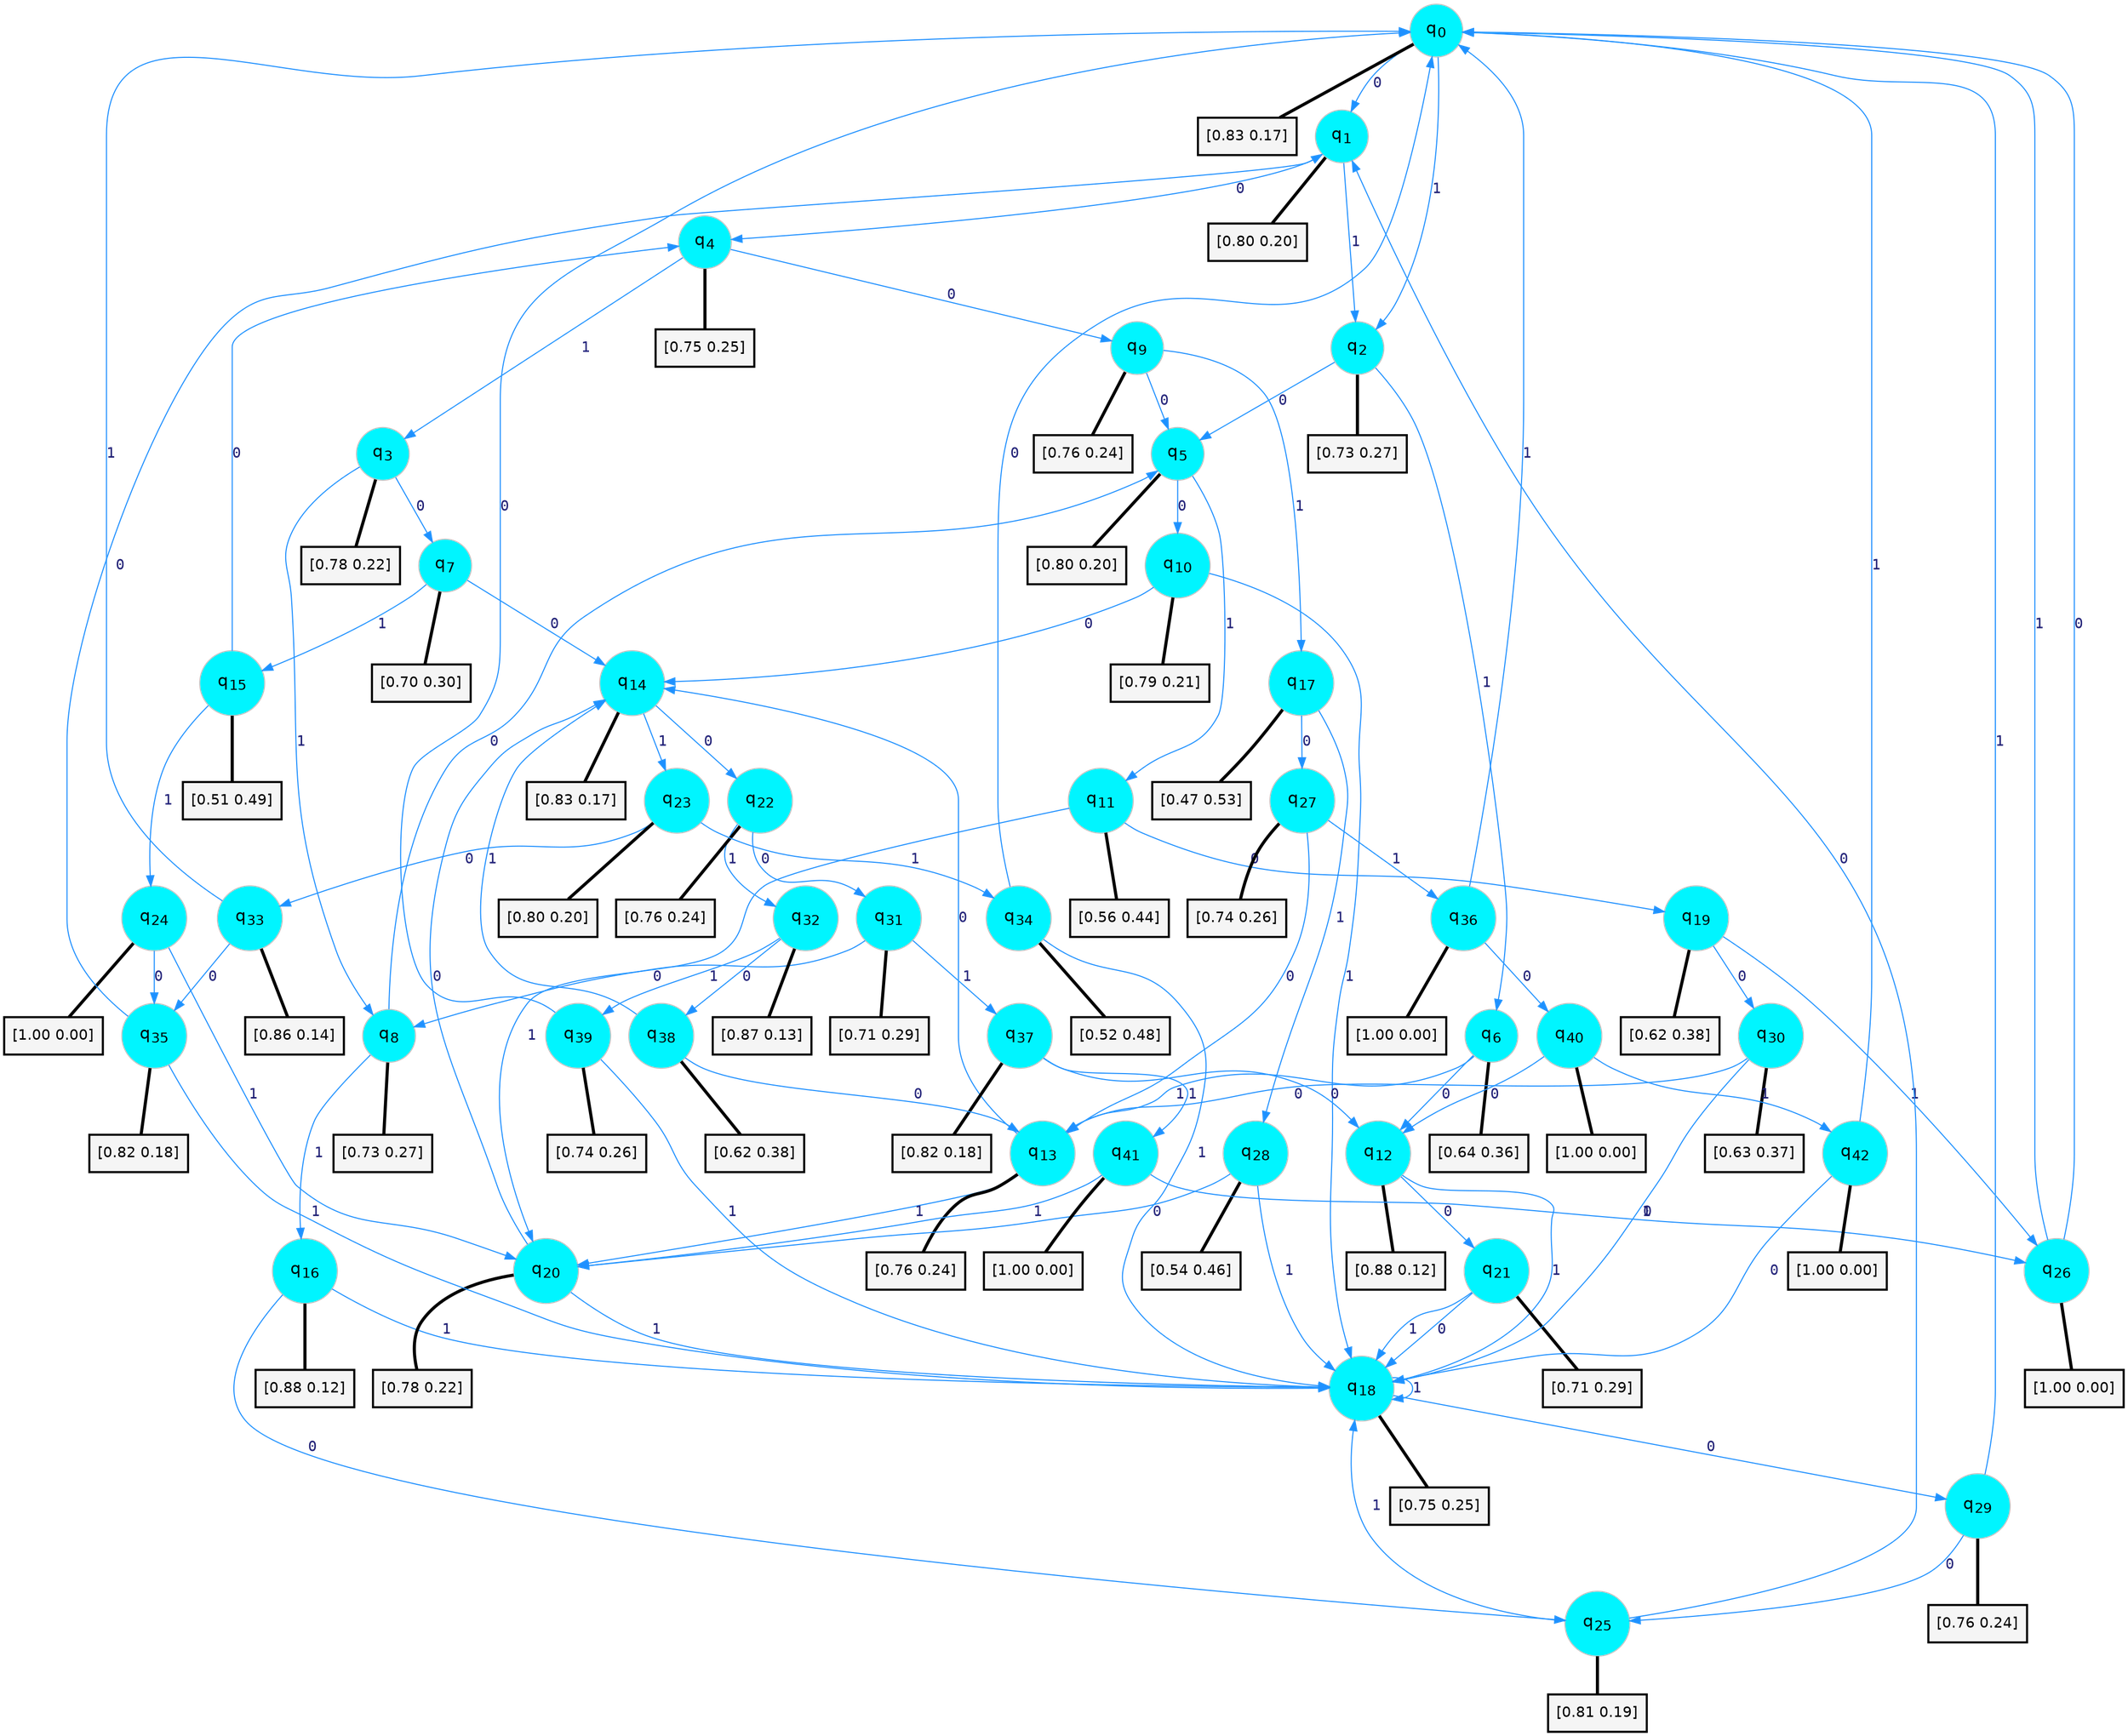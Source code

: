 digraph G {
graph [
bgcolor=transparent, dpi=300, rankdir=TD, size="40,25"];
node [
color=gray, fillcolor=turquoise1, fontcolor=black, fontname=Helvetica, fontsize=16, fontweight=bold, shape=circle, style=filled];
edge [
arrowsize=1, color=dodgerblue1, fontcolor=midnightblue, fontname=courier, fontweight=bold, penwidth=1, style=solid, weight=20];
0[label=<q<SUB>0</SUB>>];
1[label=<q<SUB>1</SUB>>];
2[label=<q<SUB>2</SUB>>];
3[label=<q<SUB>3</SUB>>];
4[label=<q<SUB>4</SUB>>];
5[label=<q<SUB>5</SUB>>];
6[label=<q<SUB>6</SUB>>];
7[label=<q<SUB>7</SUB>>];
8[label=<q<SUB>8</SUB>>];
9[label=<q<SUB>9</SUB>>];
10[label=<q<SUB>10</SUB>>];
11[label=<q<SUB>11</SUB>>];
12[label=<q<SUB>12</SUB>>];
13[label=<q<SUB>13</SUB>>];
14[label=<q<SUB>14</SUB>>];
15[label=<q<SUB>15</SUB>>];
16[label=<q<SUB>16</SUB>>];
17[label=<q<SUB>17</SUB>>];
18[label=<q<SUB>18</SUB>>];
19[label=<q<SUB>19</SUB>>];
20[label=<q<SUB>20</SUB>>];
21[label=<q<SUB>21</SUB>>];
22[label=<q<SUB>22</SUB>>];
23[label=<q<SUB>23</SUB>>];
24[label=<q<SUB>24</SUB>>];
25[label=<q<SUB>25</SUB>>];
26[label=<q<SUB>26</SUB>>];
27[label=<q<SUB>27</SUB>>];
28[label=<q<SUB>28</SUB>>];
29[label=<q<SUB>29</SUB>>];
30[label=<q<SUB>30</SUB>>];
31[label=<q<SUB>31</SUB>>];
32[label=<q<SUB>32</SUB>>];
33[label=<q<SUB>33</SUB>>];
34[label=<q<SUB>34</SUB>>];
35[label=<q<SUB>35</SUB>>];
36[label=<q<SUB>36</SUB>>];
37[label=<q<SUB>37</SUB>>];
38[label=<q<SUB>38</SUB>>];
39[label=<q<SUB>39</SUB>>];
40[label=<q<SUB>40</SUB>>];
41[label=<q<SUB>41</SUB>>];
42[label=<q<SUB>42</SUB>>];
43[label="[0.83 0.17]", shape=box,fontcolor=black, fontname=Helvetica, fontsize=14, penwidth=2, fillcolor=whitesmoke,color=black];
44[label="[0.80 0.20]", shape=box,fontcolor=black, fontname=Helvetica, fontsize=14, penwidth=2, fillcolor=whitesmoke,color=black];
45[label="[0.73 0.27]", shape=box,fontcolor=black, fontname=Helvetica, fontsize=14, penwidth=2, fillcolor=whitesmoke,color=black];
46[label="[0.78 0.22]", shape=box,fontcolor=black, fontname=Helvetica, fontsize=14, penwidth=2, fillcolor=whitesmoke,color=black];
47[label="[0.75 0.25]", shape=box,fontcolor=black, fontname=Helvetica, fontsize=14, penwidth=2, fillcolor=whitesmoke,color=black];
48[label="[0.80 0.20]", shape=box,fontcolor=black, fontname=Helvetica, fontsize=14, penwidth=2, fillcolor=whitesmoke,color=black];
49[label="[0.64 0.36]", shape=box,fontcolor=black, fontname=Helvetica, fontsize=14, penwidth=2, fillcolor=whitesmoke,color=black];
50[label="[0.70 0.30]", shape=box,fontcolor=black, fontname=Helvetica, fontsize=14, penwidth=2, fillcolor=whitesmoke,color=black];
51[label="[0.73 0.27]", shape=box,fontcolor=black, fontname=Helvetica, fontsize=14, penwidth=2, fillcolor=whitesmoke,color=black];
52[label="[0.76 0.24]", shape=box,fontcolor=black, fontname=Helvetica, fontsize=14, penwidth=2, fillcolor=whitesmoke,color=black];
53[label="[0.79 0.21]", shape=box,fontcolor=black, fontname=Helvetica, fontsize=14, penwidth=2, fillcolor=whitesmoke,color=black];
54[label="[0.56 0.44]", shape=box,fontcolor=black, fontname=Helvetica, fontsize=14, penwidth=2, fillcolor=whitesmoke,color=black];
55[label="[0.88 0.12]", shape=box,fontcolor=black, fontname=Helvetica, fontsize=14, penwidth=2, fillcolor=whitesmoke,color=black];
56[label="[0.76 0.24]", shape=box,fontcolor=black, fontname=Helvetica, fontsize=14, penwidth=2, fillcolor=whitesmoke,color=black];
57[label="[0.83 0.17]", shape=box,fontcolor=black, fontname=Helvetica, fontsize=14, penwidth=2, fillcolor=whitesmoke,color=black];
58[label="[0.51 0.49]", shape=box,fontcolor=black, fontname=Helvetica, fontsize=14, penwidth=2, fillcolor=whitesmoke,color=black];
59[label="[0.88 0.12]", shape=box,fontcolor=black, fontname=Helvetica, fontsize=14, penwidth=2, fillcolor=whitesmoke,color=black];
60[label="[0.47 0.53]", shape=box,fontcolor=black, fontname=Helvetica, fontsize=14, penwidth=2, fillcolor=whitesmoke,color=black];
61[label="[0.75 0.25]", shape=box,fontcolor=black, fontname=Helvetica, fontsize=14, penwidth=2, fillcolor=whitesmoke,color=black];
62[label="[0.62 0.38]", shape=box,fontcolor=black, fontname=Helvetica, fontsize=14, penwidth=2, fillcolor=whitesmoke,color=black];
63[label="[0.78 0.22]", shape=box,fontcolor=black, fontname=Helvetica, fontsize=14, penwidth=2, fillcolor=whitesmoke,color=black];
64[label="[0.71 0.29]", shape=box,fontcolor=black, fontname=Helvetica, fontsize=14, penwidth=2, fillcolor=whitesmoke,color=black];
65[label="[0.76 0.24]", shape=box,fontcolor=black, fontname=Helvetica, fontsize=14, penwidth=2, fillcolor=whitesmoke,color=black];
66[label="[0.80 0.20]", shape=box,fontcolor=black, fontname=Helvetica, fontsize=14, penwidth=2, fillcolor=whitesmoke,color=black];
67[label="[1.00 0.00]", shape=box,fontcolor=black, fontname=Helvetica, fontsize=14, penwidth=2, fillcolor=whitesmoke,color=black];
68[label="[0.81 0.19]", shape=box,fontcolor=black, fontname=Helvetica, fontsize=14, penwidth=2, fillcolor=whitesmoke,color=black];
69[label="[1.00 0.00]", shape=box,fontcolor=black, fontname=Helvetica, fontsize=14, penwidth=2, fillcolor=whitesmoke,color=black];
70[label="[0.74 0.26]", shape=box,fontcolor=black, fontname=Helvetica, fontsize=14, penwidth=2, fillcolor=whitesmoke,color=black];
71[label="[0.54 0.46]", shape=box,fontcolor=black, fontname=Helvetica, fontsize=14, penwidth=2, fillcolor=whitesmoke,color=black];
72[label="[0.76 0.24]", shape=box,fontcolor=black, fontname=Helvetica, fontsize=14, penwidth=2, fillcolor=whitesmoke,color=black];
73[label="[0.63 0.37]", shape=box,fontcolor=black, fontname=Helvetica, fontsize=14, penwidth=2, fillcolor=whitesmoke,color=black];
74[label="[0.71 0.29]", shape=box,fontcolor=black, fontname=Helvetica, fontsize=14, penwidth=2, fillcolor=whitesmoke,color=black];
75[label="[0.87 0.13]", shape=box,fontcolor=black, fontname=Helvetica, fontsize=14, penwidth=2, fillcolor=whitesmoke,color=black];
76[label="[0.86 0.14]", shape=box,fontcolor=black, fontname=Helvetica, fontsize=14, penwidth=2, fillcolor=whitesmoke,color=black];
77[label="[0.52 0.48]", shape=box,fontcolor=black, fontname=Helvetica, fontsize=14, penwidth=2, fillcolor=whitesmoke,color=black];
78[label="[0.82 0.18]", shape=box,fontcolor=black, fontname=Helvetica, fontsize=14, penwidth=2, fillcolor=whitesmoke,color=black];
79[label="[1.00 0.00]", shape=box,fontcolor=black, fontname=Helvetica, fontsize=14, penwidth=2, fillcolor=whitesmoke,color=black];
80[label="[0.82 0.18]", shape=box,fontcolor=black, fontname=Helvetica, fontsize=14, penwidth=2, fillcolor=whitesmoke,color=black];
81[label="[0.62 0.38]", shape=box,fontcolor=black, fontname=Helvetica, fontsize=14, penwidth=2, fillcolor=whitesmoke,color=black];
82[label="[0.74 0.26]", shape=box,fontcolor=black, fontname=Helvetica, fontsize=14, penwidth=2, fillcolor=whitesmoke,color=black];
83[label="[1.00 0.00]", shape=box,fontcolor=black, fontname=Helvetica, fontsize=14, penwidth=2, fillcolor=whitesmoke,color=black];
84[label="[1.00 0.00]", shape=box,fontcolor=black, fontname=Helvetica, fontsize=14, penwidth=2, fillcolor=whitesmoke,color=black];
85[label="[1.00 0.00]", shape=box,fontcolor=black, fontname=Helvetica, fontsize=14, penwidth=2, fillcolor=whitesmoke,color=black];
0->1 [label=0];
0->2 [label=1];
0->43 [arrowhead=none, penwidth=3,color=black];
1->4 [label=0];
1->2 [label=1];
1->44 [arrowhead=none, penwidth=3,color=black];
2->5 [label=0];
2->6 [label=1];
2->45 [arrowhead=none, penwidth=3,color=black];
3->7 [label=0];
3->8 [label=1];
3->46 [arrowhead=none, penwidth=3,color=black];
4->9 [label=0];
4->3 [label=1];
4->47 [arrowhead=none, penwidth=3,color=black];
5->10 [label=0];
5->11 [label=1];
5->48 [arrowhead=none, penwidth=3,color=black];
6->12 [label=0];
6->13 [label=1];
6->49 [arrowhead=none, penwidth=3,color=black];
7->14 [label=0];
7->15 [label=1];
7->50 [arrowhead=none, penwidth=3,color=black];
8->5 [label=0];
8->16 [label=1];
8->51 [arrowhead=none, penwidth=3,color=black];
9->5 [label=0];
9->17 [label=1];
9->52 [arrowhead=none, penwidth=3,color=black];
10->14 [label=0];
10->18 [label=1];
10->53 [arrowhead=none, penwidth=3,color=black];
11->19 [label=0];
11->20 [label=1];
11->54 [arrowhead=none, penwidth=3,color=black];
12->21 [label=0];
12->18 [label=1];
12->55 [arrowhead=none, penwidth=3,color=black];
13->14 [label=0];
13->20 [label=1];
13->56 [arrowhead=none, penwidth=3,color=black];
14->22 [label=0];
14->23 [label=1];
14->57 [arrowhead=none, penwidth=3,color=black];
15->4 [label=0];
15->24 [label=1];
15->58 [arrowhead=none, penwidth=3,color=black];
16->25 [label=0];
16->18 [label=1];
16->59 [arrowhead=none, penwidth=3,color=black];
17->27 [label=0];
17->28 [label=1];
17->60 [arrowhead=none, penwidth=3,color=black];
18->29 [label=0];
18->18 [label=1];
18->61 [arrowhead=none, penwidth=3,color=black];
19->30 [label=0];
19->26 [label=1];
19->62 [arrowhead=none, penwidth=3,color=black];
20->14 [label=0];
20->18 [label=1];
20->63 [arrowhead=none, penwidth=3,color=black];
21->18 [label=0];
21->18 [label=1];
21->64 [arrowhead=none, penwidth=3,color=black];
22->31 [label=0];
22->32 [label=1];
22->65 [arrowhead=none, penwidth=3,color=black];
23->33 [label=0];
23->34 [label=1];
23->66 [arrowhead=none, penwidth=3,color=black];
24->35 [label=0];
24->20 [label=1];
24->67 [arrowhead=none, penwidth=3,color=black];
25->1 [label=0];
25->18 [label=1];
25->68 [arrowhead=none, penwidth=3,color=black];
26->0 [label=0];
26->0 [label=1];
26->69 [arrowhead=none, penwidth=3,color=black];
27->13 [label=0];
27->36 [label=1];
27->70 [arrowhead=none, penwidth=3,color=black];
28->20 [label=0];
28->18 [label=1];
28->71 [arrowhead=none, penwidth=3,color=black];
29->25 [label=0];
29->0 [label=1];
29->72 [arrowhead=none, penwidth=3,color=black];
30->13 [label=0];
30->18 [label=1];
30->73 [arrowhead=none, penwidth=3,color=black];
31->8 [label=0];
31->37 [label=1];
31->74 [arrowhead=none, penwidth=3,color=black];
32->38 [label=0];
32->39 [label=1];
32->75 [arrowhead=none, penwidth=3,color=black];
33->35 [label=0];
33->0 [label=1];
33->76 [arrowhead=none, penwidth=3,color=black];
34->0 [label=0];
34->18 [label=1];
34->77 [arrowhead=none, penwidth=3,color=black];
35->1 [label=0];
35->18 [label=1];
35->78 [arrowhead=none, penwidth=3,color=black];
36->40 [label=0];
36->0 [label=1];
36->79 [arrowhead=none, penwidth=3,color=black];
37->12 [label=0];
37->41 [label=1];
37->80 [arrowhead=none, penwidth=3,color=black];
38->13 [label=0];
38->14 [label=1];
38->81 [arrowhead=none, penwidth=3,color=black];
39->0 [label=0];
39->18 [label=1];
39->82 [arrowhead=none, penwidth=3,color=black];
40->12 [label=0];
40->42 [label=1];
40->83 [arrowhead=none, penwidth=3,color=black];
41->26 [label=0];
41->20 [label=1];
41->84 [arrowhead=none, penwidth=3,color=black];
42->18 [label=0];
42->0 [label=1];
42->85 [arrowhead=none, penwidth=3,color=black];
}
